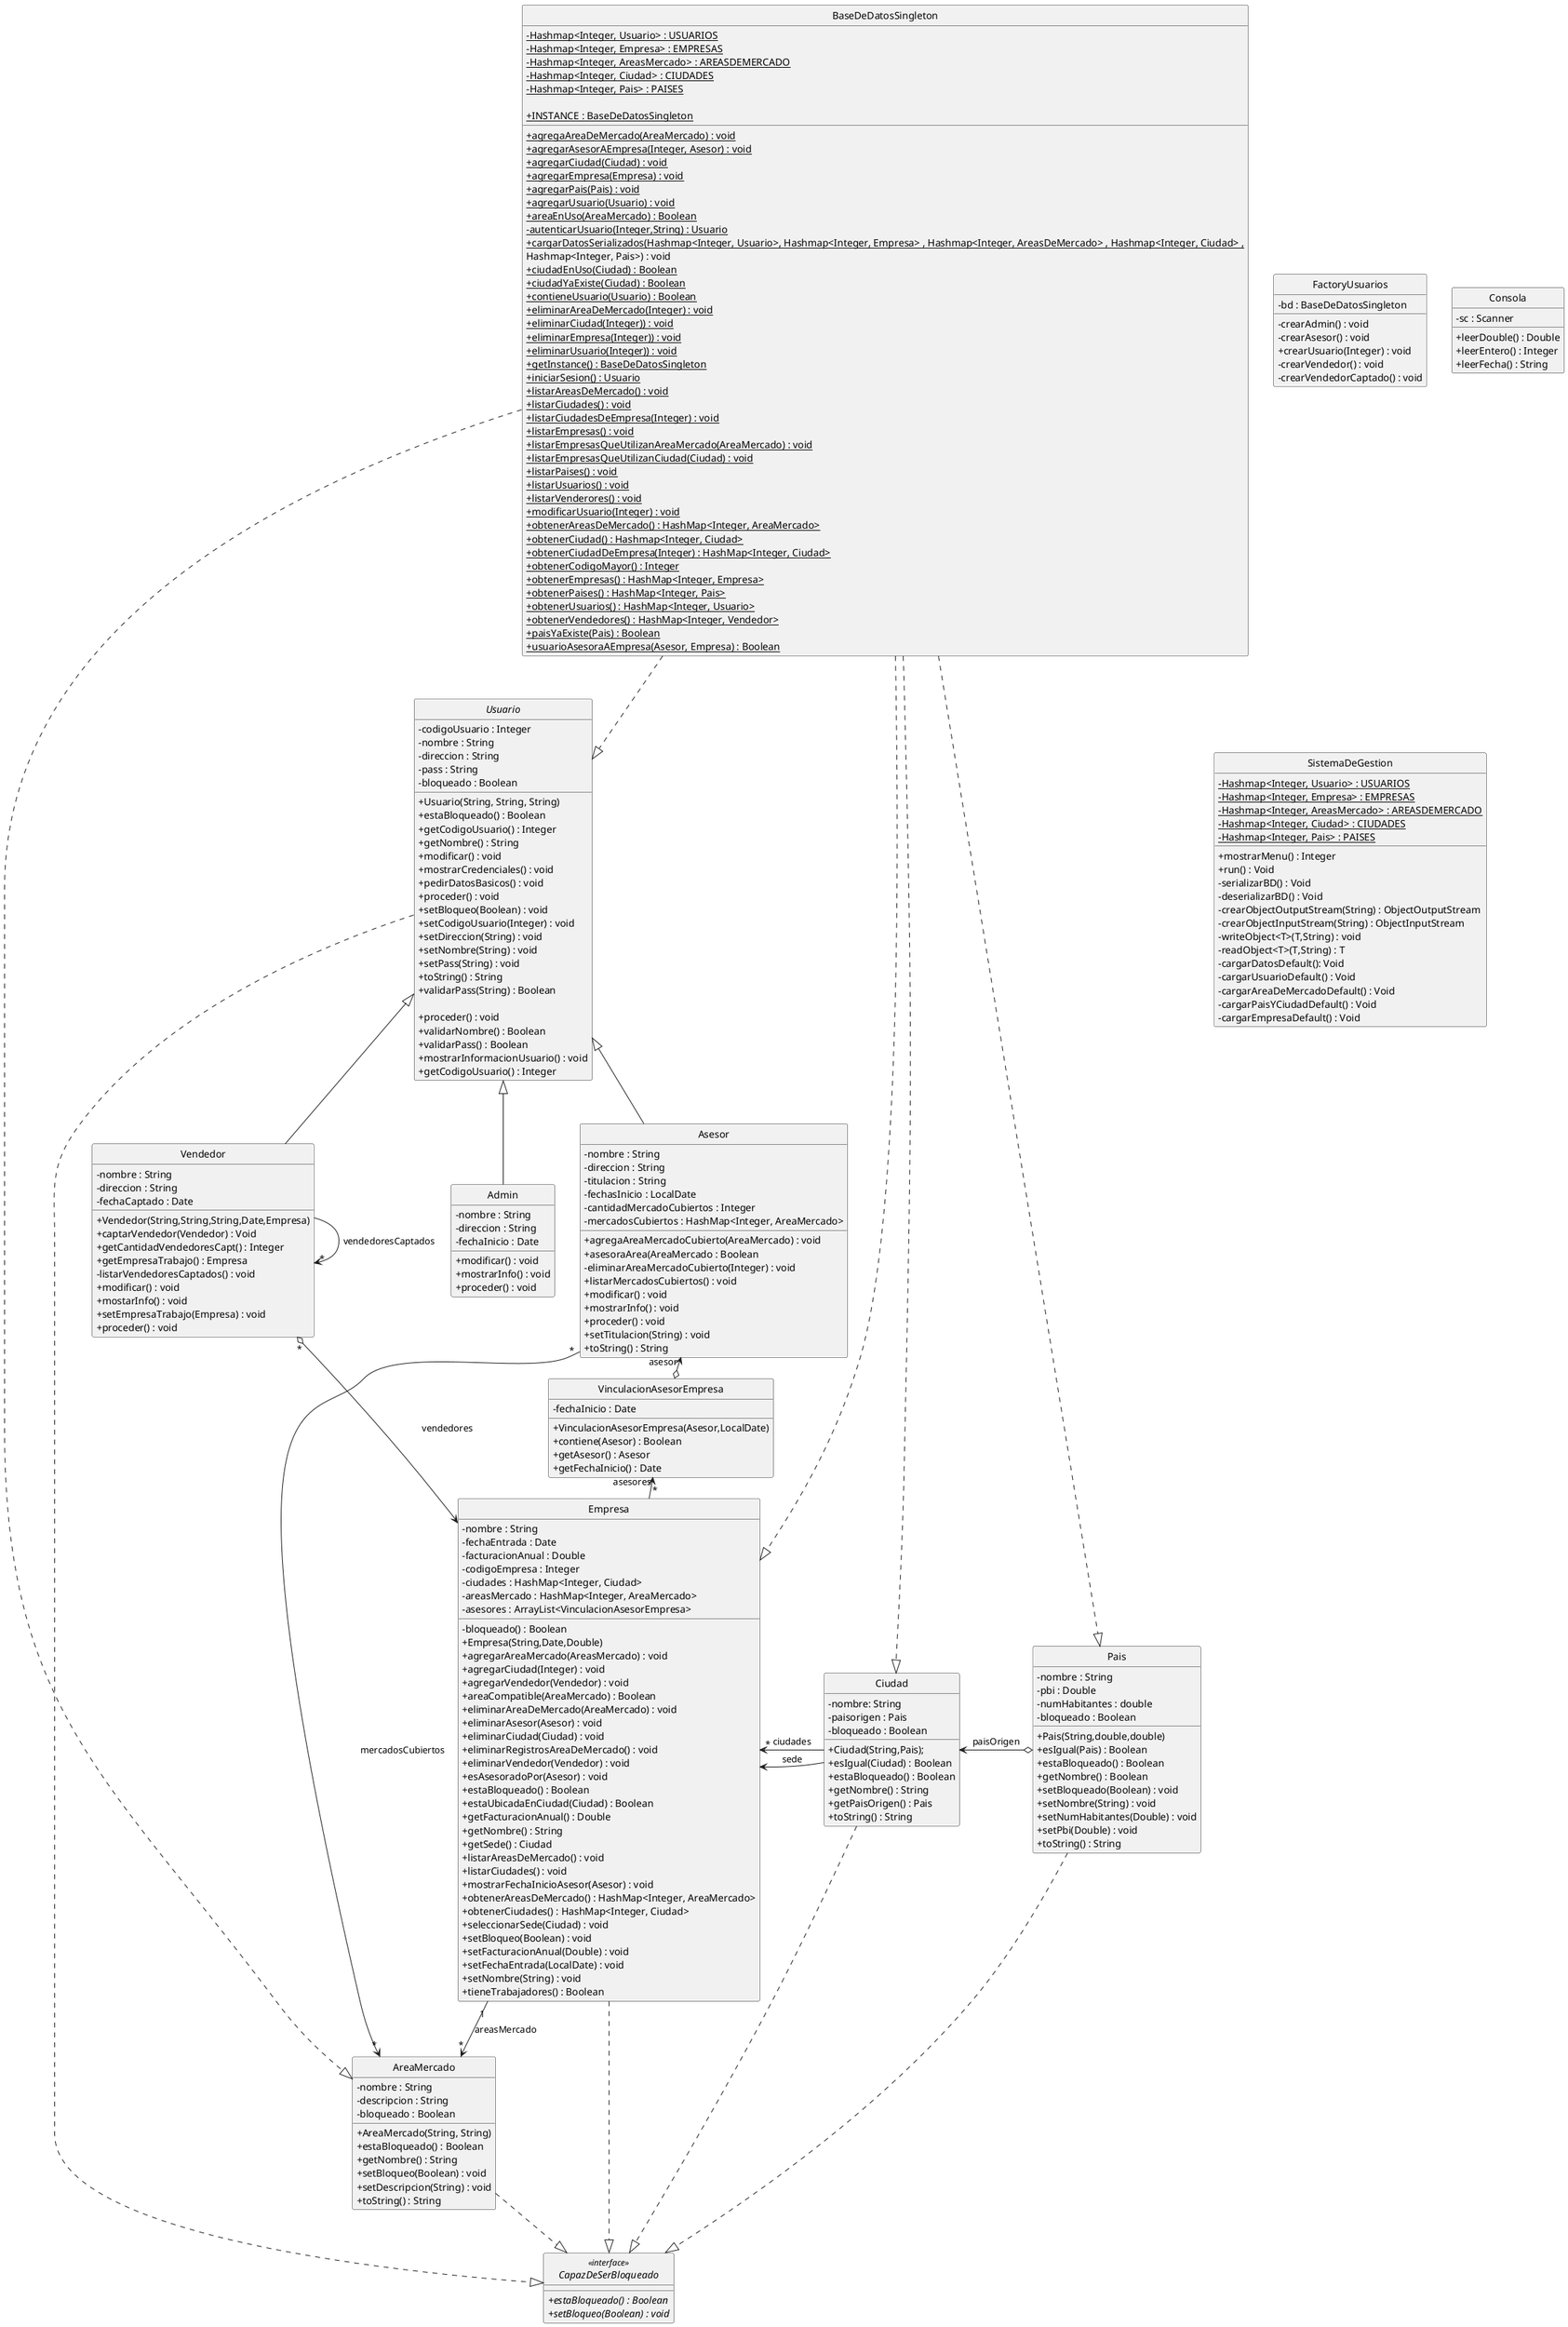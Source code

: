 @startuml
hide circle
skinparam classAttributeIconSize 0
skinparam backgroundColor transparent
skinparam monochrome true
skinparam shadowing false

abstract Usuario{
    -codigoUsuario : Integer
    -nombre : String
    -direccion : String
    -pass : String
    - bloqueado : Boolean

    + Usuario(String, String, String)
    + estaBloqueado() : Boolean
    + getCodigoUsuario() : Integer
    + getNombre() : String
    + modificar() : void
    + mostrarCredenciales() : void
    + pedirDatosBasicos() : void
    + proceder() : void
    + setBloqueo(Boolean) : void
    + setCodigoUsuario(Integer) : void
    + setDireccion(String) : void
    + setNombre(String) : void
    + setPass(String) : void
    + toString() : String
    + validarPass(String) : Boolean

    +proceder() : void
    +validarNombre() : Boolean
    +validarPass() : Boolean
    +mostrarInformacionUsuario() : void
    +getCodigoUsuario() : Integer
}

class Vendedor extends Usuario{
    -nombre : String
    -direccion : String
    -fechaCaptado : Date

    +Vendedor(String,String,String,Date,Empresa)
    +captarVendedor(Vendedor) : Void
    +getCantidadVendedoresCapt() : Integer
    +getEmpresaTrabajo() : Empresa
    -listarVendedoresCaptados() : void
    +modificar() : void
    +mostarInfo() : void
    +setEmpresaTrabajo(Empresa) : void
    +proceder() : void
}

class Empresa{
    -nombre : String
    -fechaEntrada : Date
    -facturacionAnual : Double
    -codigoEmpresa : Integer
    -bloqueado() : Boolean
    -ciudades : HashMap<Integer, Ciudad>
    -areasMercado : HashMap<Integer, AreaMercado>
    -asesores : ArrayList<VinculacionAsesorEmpresa>

    +Empresa(String,Date,Double)
    +agregarAreaMercado(AreasMercado) : void
    +agregarCiudad(Integer) : void
    +agregarVendedor(Vendedor) : void
    +areaCompatible(AreaMercado) : Boolean
    +eliminarAreaDeMercado(AreaMercado) : void
    +eliminarAsesor(Asesor) : void
    +eliminarCiudad(Ciudad) : void
    +eliminarRegistrosAreaDeMercado() : void
    +eliminarVendedor(Vendedor) : void
    +esAsesoradoPor(Asesor) : void
    +estaBloqueado() : Boolean
    +estaUbicadaEnCiudad(Ciudad) : Boolean
    +getFacturacionAnual() : Double
    +getNombre() : String
    +getSede() : Ciudad
    +listarAreasDeMercado() : void
    +listarCiudades() : void
    +mostrarFechaInicioAsesor(Asesor) : void
    +obtenerAreasDeMercado() : HashMap<Integer, AreaMercado>
    +obtenerCiudades() : HashMap<Integer, Ciudad>
    +seleccionarSede(Ciudad) : void
    +setBloqueo(Boolean) : void
    +setFacturacionAnual(Double) : void
    +setFechaEntrada(LocalDate) : void
    +setNombre(String) : void
    +tieneTrabajadores() : Boolean
}

class AreaMercado {
    -nombre : String
    -descripcion : String
    -bloqueado : Boolean

    +AreaMercado(String, String)
    +estaBloqueado() : Boolean
    +getNombre() : String
    +setBloqueo(Boolean) : void
    +setDescripcion(String) : void
    +toString() : String
}

class Asesor extends Usuario{
    -nombre : String
    -direccion : String
    -titulacion : String
    -fechasInicio : LocalDate
    -cantidadMercadoCubiertos : Integer
    -mercadosCubiertos : HashMap<Integer, AreaMercado>

    +agregaAreaMercadoCubierto(AreaMercado) : void
    +asesoraArea(AreaMercado : Boolean
    -eliminarAreaMercadoCubierto(Integer) : void
    +listarMercadosCubiertos() : void
    +modificar() : void
    +mostrarInfo() : void
    +proceder() : void
    +setTitulacion(String) : void
    +toString() : String
}

class VinculacionAsesorEmpresa{
    -fechaInicio : Date

    +VinculacionAsesorEmpresa(Asesor,LocalDate)
    +contiene(Asesor) : Boolean
    +getAsesor() : Asesor
    +getFechaInicio() : Date
}

class Admin extends Usuario{
-nombre : String
-direccion : String
-fechaInicio : Date

+modificar() : void
+mostrarInfo() : void
+proceder() : void
}

class Pais{
    -nombre : String
    -pbi : Double
    -numHabitantes : double
    -bloqueado : Boolean

    +Pais(String,double,double)
    +esIgual(Pais) : Boolean
    +estaBloqueado() : Boolean
    +getNombre() : Boolean
    +setBloqueado(Boolean) : void
    +setNombre(String) : void
    +setNumHabitantes(Double) : void
    +setPbi(Double) : void
    +toString() : String
}
class FactoryUsuarios{
 - bd : BaseDeDatosSingleton

 -crearAdmin() : void
 -crearAsesor() : void
 +crearUsuario(Integer) : void
 -crearVendedor() : void
 -crearVendedorCaptado() : void
}
class Consola{
    - sc : Scanner

    +leerDouble() : Double
    +leerEntero() : Integer
    +leerFecha() : String
}

class SistemaDeGestion{
    - {static} Hashmap<Integer, Usuario> : USUARIOS
    - {static} Hashmap<Integer, Empresa> : EMPRESAS
    - {static} Hashmap<Integer, AreasMercado> : AREASDEMERCADO
    - {static} Hashmap<Integer, Ciudad> : CIUDADES
    - {static} Hashmap<Integer, Pais> : PAISES

    +mostrarMenu() : Integer
    +run() : Void
    -serializarBD() : Void
    -deserializarBD() : Void
    -crearObjectOutputStream(String) : ObjectOutputStream
    -crearObjectInputStream(String) : ObjectInputStream
    -writeObject<T>(T,String) : void
    -readObject<T>(T,String) : T
    -cargarDatosDefault(): Void
    -cargarUsuarioDefault() : Void
    -cargarAreaDeMercadoDefault() : Void
    -cargarPaisYCiudadDefault() : Void
    -cargarEmpresaDefault() : Void
}

class Ciudad{
    -nombre: String
    -paisorigen : Pais
    -bloqueado : Boolean
    +Ciudad(String,Pais);
    +esIgual(Ciudad) : Boolean
    +estaBloqueado() : Boolean
    +getNombre() : String
    +getPaisOrigen() : Pais
    +toString() : String
}


class BaseDeDatosSingleton{
    - {static} Hashmap<Integer, Usuario> : USUARIOS
    - {static} Hashmap<Integer, Empresa> : EMPRESAS
    - {static} Hashmap<Integer, AreasMercado> : AREASDEMERCADO
    - {static} Hashmap<Integer, Ciudad> : CIUDADES
    - {static} Hashmap<Integer, Pais> : PAISES

    + {static} agregaAreaDeMercado(AreaMercado) : void
    + {static} agregarAsesorAEmpresa(Integer, Asesor) : void
    + {static} agregarCiudad(Ciudad) : void
    + {static} agregarEmpresa(Empresa) : void
    + {static} agregarPais(Pais) : void
    + {static} agregarUsuario(Usuario) : void
    + {static} areaEnUso(AreaMercado) : Boolean
    - {static} autenticarUsuario(Integer,String) : Usuario
    + {static} cargarDatosSerializados(Hashmap<Integer, Usuario>, Hashmap<Integer, Empresa> , Hashmap<Integer, AreasDeMercado> , Hashmap<Integer, Ciudad> ,
    Hashmap<Integer, Pais>) : void
    + {static} ciudadEnUso(Ciudad) : Boolean
    + {static} ciudadYaExiste(Ciudad) : Boolean
    + {static} contieneUsuario(Usuario) : Boolean
    + {static} eliminarAreaDeMercado(Integer) : void
    + {static} eliminarCiudad(Integer)) : void
    + {static} eliminarEmpresa(Integer)) : void
    + {static} eliminarUsuario(Integer)) : void
    + {static} getInstance() : BaseDeDatosSingleton
    + {static} iniciarSesion() : Usuario
    + {static} listarAreasDeMercado() : void
    + {static} listarCiudades() : void
    + {static} listarCiudadesDeEmpresa(Integer) : void
    + {static} listarEmpresas() : void
    + {static} listarEmpresasQueUtilizanAreaMercado(AreaMercado) : void
    + {static} listarEmpresasQueUtilizanCiudad(Ciudad) : void
    + {static} listarPaises() : void
    + {static} listarUsuarios() : void
    + {static} listarVenderores() : void
    + {static} modificarUsuario(Integer) : void
    + {static} obtenerAreasDeMercado() : HashMap<Integer, AreaMercado>
    + {static} obtenerCiudad() : Hashmap<Integer, Ciudad>
    + {static} obtenerCiudadDeEmpresa(Integer) : HashMap<Integer, Ciudad>
    + {static} obtenerCodigoMayor() : Integer
    + {static} obtenerEmpresas() : HashMap<Integer, Empresa>
    + {static} obtenerPaises() : HashMap<Integer, Pais>
    + {static} obtenerUsuarios() : HashMap<Integer, Usuario>
    + {static} obtenerVendedores() : HashMap<Integer, Vendedor>
    + {static} paisYaExiste(Pais) : Boolean
    + {static} usuarioAsesoraAEmpresa(Asesor, Empresa) : Boolean
    + {static} INSTANCE : BaseDeDatosSingleton
}

interface CapazDeSerBloqueado <<interface>>{
    +{abstract} estaBloqueado() : Boolean
    +{abstract} setBloqueo(Boolean) : void
}

Vendedor "*" o--> Empresa : vendedores
Vendedor -> "*" Vendedor : vendedoresCaptados

Empresa "1"--> "*" AreaMercado : areasMercado

VinculacionAsesorEmpresa "*" <- Empresa: asesores
Ciudad <-o Pais : paisOrigen
Ciudad -> "*" Empresa : ciudades
Empresa <- Ciudad : sede
Asesor "*" ---> "*" AreaMercado : mercadosCubiertos
Asesor <-o VinculacionAsesorEmpresa : asesor

Usuario -.|> CapazDeSerBloqueado
Empresa -.|> CapazDeSerBloqueado
AreaMercado -.|> CapazDeSerBloqueado
Ciudad -.|> CapazDeSerBloqueado
Pais -.|> CapazDeSerBloqueado

BaseDeDatosSingleton -.|> Usuario
BaseDeDatosSingleton -.|> Empresa
BaseDeDatosSingleton -.|> AreaMercado
BaseDeDatosSingleton -.|> Pais
BaseDeDatosSingleton -.|> Ciudad

@enduml